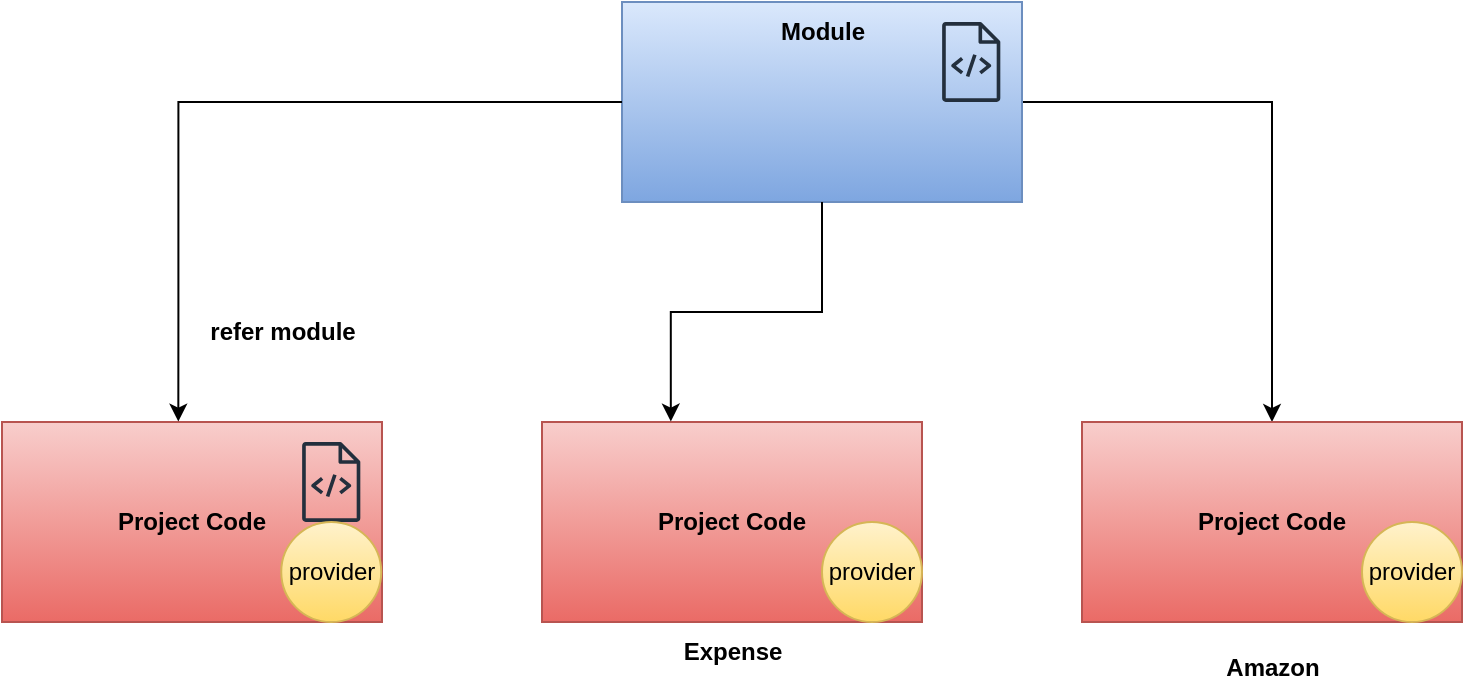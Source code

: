 <mxfile version="27.1.4">
  <diagram name="Page-1" id="EvwWkzHTIeJi27feD90p">
    <mxGraphModel dx="1251" dy="660" grid="1" gridSize="10" guides="1" tooltips="1" connect="1" arrows="1" fold="1" page="1" pageScale="1" pageWidth="850" pageHeight="1100" math="0" shadow="0">
      <root>
        <mxCell id="0" />
        <mxCell id="1" parent="0" />
        <mxCell id="7doIN0OeK99ZuD3vMfqk-17" style="edgeStyle=orthogonalEdgeStyle;rounded=0;orthogonalLoop=1;jettySize=auto;html=1;entryX=0.5;entryY=0;entryDx=0;entryDy=0;" edge="1" parent="1" source="7doIN0OeK99ZuD3vMfqk-2" target="7doIN0OeK99ZuD3vMfqk-14">
          <mxGeometry relative="1" as="geometry" />
        </mxCell>
        <mxCell id="7doIN0OeK99ZuD3vMfqk-2" value="" style="rounded=0;whiteSpace=wrap;html=1;fillColor=#dae8fc;gradientColor=#7ea6e0;strokeColor=#6c8ebf;" vertex="1" parent="1">
          <mxGeometry x="310" y="100" width="200" height="100" as="geometry" />
        </mxCell>
        <mxCell id="7doIN0OeK99ZuD3vMfqk-1" value="" style="sketch=0;outlineConnect=0;fontColor=#232F3E;gradientColor=none;fillColor=#232F3D;strokeColor=none;dashed=0;verticalLabelPosition=bottom;verticalAlign=top;align=center;html=1;fontSize=12;fontStyle=0;aspect=fixed;pointerEvents=1;shape=mxgraph.aws4.source_code;" vertex="1" parent="1">
          <mxGeometry x="470" y="110" width="29.23" height="40" as="geometry" />
        </mxCell>
        <mxCell id="7doIN0OeK99ZuD3vMfqk-3" value="&lt;b&gt;Module&lt;/b&gt;" style="text;html=1;align=center;verticalAlign=middle;resizable=0;points=[];autosize=1;strokeColor=none;fillColor=none;" vertex="1" parent="1">
          <mxGeometry x="375" y="100" width="70" height="30" as="geometry" />
        </mxCell>
        <mxCell id="7doIN0OeK99ZuD3vMfqk-4" value="&lt;b&gt;Project Code&lt;/b&gt;" style="rounded=0;whiteSpace=wrap;html=1;fillColor=#f8cecc;gradientColor=#ea6b66;strokeColor=#b85450;" vertex="1" parent="1">
          <mxGeometry y="310" width="190" height="100" as="geometry" />
        </mxCell>
        <mxCell id="7doIN0OeK99ZuD3vMfqk-5" value="" style="sketch=0;outlineConnect=0;fontColor=#232F3E;gradientColor=none;fillColor=#232F3D;strokeColor=none;dashed=0;verticalLabelPosition=bottom;verticalAlign=top;align=center;html=1;fontSize=12;fontStyle=0;aspect=fixed;pointerEvents=1;shape=mxgraph.aws4.source_code;" vertex="1" parent="1">
          <mxGeometry x="150" y="320" width="29.23" height="40" as="geometry" />
        </mxCell>
        <mxCell id="7doIN0OeK99ZuD3vMfqk-6" style="edgeStyle=orthogonalEdgeStyle;rounded=0;orthogonalLoop=1;jettySize=auto;html=1;entryX=0.464;entryY=-0.002;entryDx=0;entryDy=0;entryPerimeter=0;" edge="1" parent="1" source="7doIN0OeK99ZuD3vMfqk-2" target="7doIN0OeK99ZuD3vMfqk-4">
          <mxGeometry relative="1" as="geometry" />
        </mxCell>
        <mxCell id="7doIN0OeK99ZuD3vMfqk-7" value="&lt;b&gt;refer module&lt;/b&gt;" style="text;html=1;align=center;verticalAlign=middle;resizable=0;points=[];autosize=1;strokeColor=none;fillColor=none;" vertex="1" parent="1">
          <mxGeometry x="90" y="250" width="100" height="30" as="geometry" />
        </mxCell>
        <mxCell id="7doIN0OeK99ZuD3vMfqk-8" value="&lt;b&gt;Project Code&lt;/b&gt;" style="rounded=0;whiteSpace=wrap;html=1;fillColor=#f8cecc;gradientColor=#ea6b66;strokeColor=#b85450;" vertex="1" parent="1">
          <mxGeometry x="270" y="310" width="190" height="100" as="geometry" />
        </mxCell>
        <mxCell id="7doIN0OeK99ZuD3vMfqk-9" value="&lt;b&gt;Expense&lt;/b&gt;" style="text;html=1;align=center;verticalAlign=middle;resizable=0;points=[];autosize=1;strokeColor=none;fillColor=none;" vertex="1" parent="1">
          <mxGeometry x="330" y="410" width="70" height="30" as="geometry" />
        </mxCell>
        <mxCell id="7doIN0OeK99ZuD3vMfqk-10" style="edgeStyle=orthogonalEdgeStyle;rounded=0;orthogonalLoop=1;jettySize=auto;html=1;entryX=0.339;entryY=-0.002;entryDx=0;entryDy=0;entryPerimeter=0;" edge="1" parent="1" source="7doIN0OeK99ZuD3vMfqk-2" target="7doIN0OeK99ZuD3vMfqk-8">
          <mxGeometry relative="1" as="geometry" />
        </mxCell>
        <mxCell id="7doIN0OeK99ZuD3vMfqk-12" value="provider" style="ellipse;whiteSpace=wrap;html=1;aspect=fixed;fillColor=#fff2cc;gradientColor=#ffd966;strokeColor=#d6b656;" vertex="1" parent="1">
          <mxGeometry x="139.62" y="360" width="50" height="50" as="geometry" />
        </mxCell>
        <mxCell id="7doIN0OeK99ZuD3vMfqk-13" value="provider" style="ellipse;whiteSpace=wrap;html=1;aspect=fixed;fillColor=#fff2cc;gradientColor=#ffd966;strokeColor=#d6b656;" vertex="1" parent="1">
          <mxGeometry x="410" y="360" width="50" height="50" as="geometry" />
        </mxCell>
        <mxCell id="7doIN0OeK99ZuD3vMfqk-14" value="&lt;b&gt;Project Code&lt;/b&gt;" style="rounded=0;whiteSpace=wrap;html=1;fillColor=#f8cecc;gradientColor=#ea6b66;strokeColor=#b85450;" vertex="1" parent="1">
          <mxGeometry x="540" y="310" width="190" height="100" as="geometry" />
        </mxCell>
        <mxCell id="7doIN0OeK99ZuD3vMfqk-15" value="&lt;b&gt;Amazon&lt;/b&gt;" style="text;html=1;align=center;verticalAlign=middle;resizable=0;points=[];autosize=1;strokeColor=none;fillColor=none;" vertex="1" parent="1">
          <mxGeometry x="600" y="418" width="70" height="30" as="geometry" />
        </mxCell>
        <mxCell id="7doIN0OeK99ZuD3vMfqk-16" value="provider" style="ellipse;whiteSpace=wrap;html=1;aspect=fixed;fillColor=#fff2cc;gradientColor=#ffd966;strokeColor=#d6b656;" vertex="1" parent="1">
          <mxGeometry x="680" y="360" width="50" height="50" as="geometry" />
        </mxCell>
      </root>
    </mxGraphModel>
  </diagram>
</mxfile>
